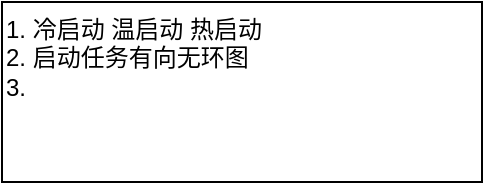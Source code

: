 <mxfile version="22.1.4" type="github">
  <diagram name="第 1 页" id="qUGAUmxLeG3MtmmjVj0U">
    <mxGraphModel dx="1213" dy="738" grid="1" gridSize="10" guides="1" tooltips="1" connect="1" arrows="1" fold="1" page="1" pageScale="1" pageWidth="827" pageHeight="1169" math="0" shadow="0">
      <root>
        <mxCell id="0" />
        <mxCell id="1" parent="0" />
        <mxCell id="AzVIwPO4iDdd-k09a8J1-1" value="1. 冷启动 温启动 热启动&lt;br&gt;2. 启动任务有向无环图&lt;br&gt;3." style="rounded=0;whiteSpace=wrap;html=1;align=left;verticalAlign=top;" vertex="1" parent="1">
          <mxGeometry x="40" y="40" width="240" height="90" as="geometry" />
        </mxCell>
      </root>
    </mxGraphModel>
  </diagram>
</mxfile>
